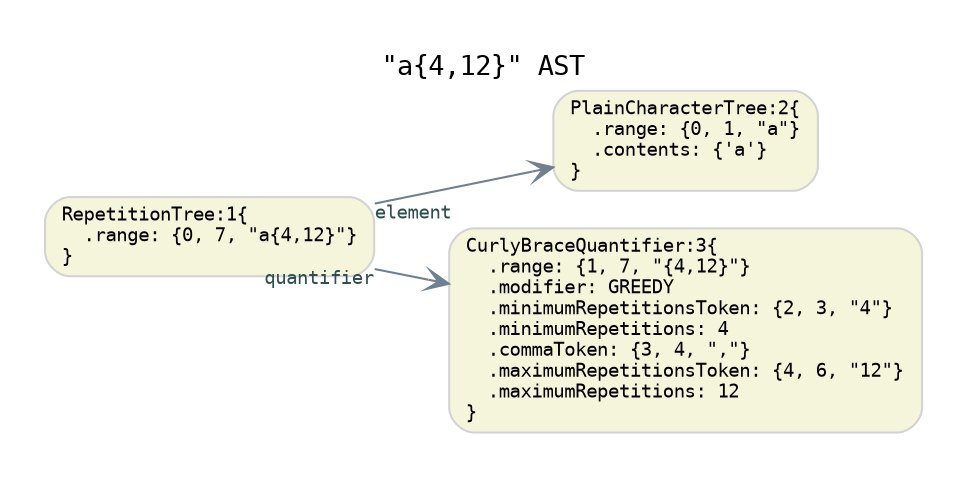 digraph G {
  rankdir=LR;
  graph [fontname="Monospace", fontsize="13", pad="0.3"]
  labelloc="t";
  label="\"a\{4,12\}\" AST";

  // default nodes
  node [fontname="Monospace", fontsize= "9", shape="box", style="rounded,filled", color="LightGray", fillcolor="Beige", fixedsize="false", width="0.75"]
  1[ label="RepetitionTree:1\{\l  .range: \{0, 7, \"a\{4,12\}\"\}\l\}\l" ]
  2[ label="PlainCharacterTree:2\{\l  .range: \{0, 1, \"a\"\}\l  .contents: \{'a'\}\l\}\l" ]
  3[ label="CurlyBraceQuantifier:3\{\l  .range: \{1, 7, \"\{4,12\}\"\}\l  .modifier: GREEDY\l  .minimumRepetitionsToken: \{2, 3, \"4\"\}\l  .minimumRepetitions: 4\l  .commaToken: \{3, 4, \",\"\}\l  .maximumRepetitionsToken: \{4, 6, \"12\"\}\l  .maximumRepetitions: 12\l\}\l" ]

  // default edges
  edge [fontname="Monospace", fontsize="9", style="solid", color="SlateGray", fontcolor="DarkSlateGray", arrowhead="vee", arrowtail="none", dir="both"]
  1 -> 2 [ label="",  taillabel="element" ]
  1 -> 3 [ label="",  taillabel="quantifier" ]
}

